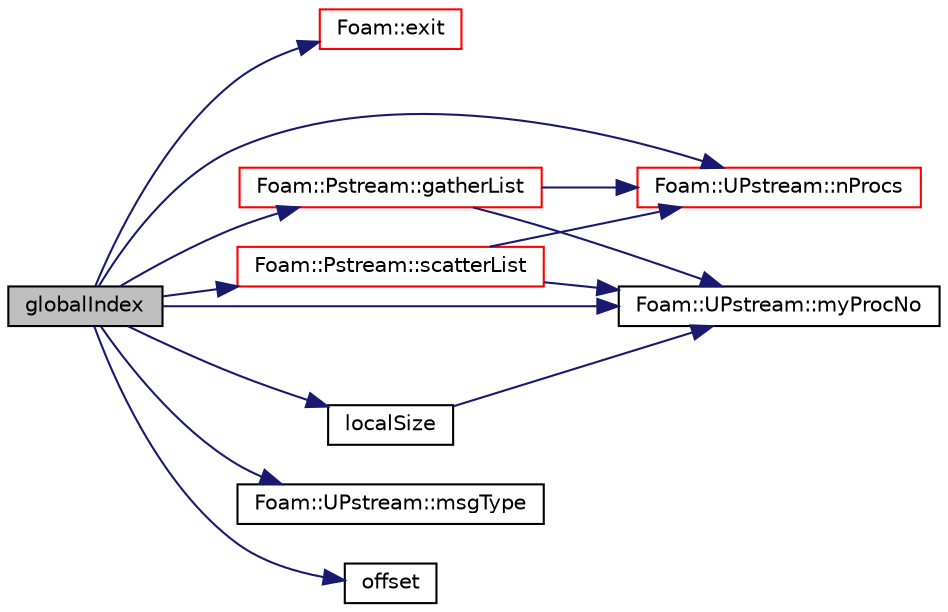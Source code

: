 digraph "globalIndex"
{
  bgcolor="transparent";
  edge [fontname="Helvetica",fontsize="10",labelfontname="Helvetica",labelfontsize="10"];
  node [fontname="Helvetica",fontsize="10",shape=record];
  rankdir="LR";
  Node1 [label="globalIndex",height=0.2,width=0.4,color="black", fillcolor="grey75", style="filled", fontcolor="black"];
  Node1 -> Node2 [color="midnightblue",fontsize="10",style="solid",fontname="Helvetica"];
  Node2 [label="Foam::exit",height=0.2,width=0.4,color="red",URL="$a10725.html#a06ca7250d8e89caf05243ec094843642"];
  Node1 -> Node3 [color="midnightblue",fontsize="10",style="solid",fontname="Helvetica"];
  Node3 [label="Foam::Pstream::gatherList",height=0.2,width=0.4,color="red",URL="$a02015.html#afbdf64fb42cd760690d51a9a321792d9",tooltip="Gather data but keep individual values separate. "];
  Node3 -> Node4 [color="midnightblue",fontsize="10",style="solid",fontname="Helvetica"];
  Node4 [label="Foam::UPstream::nProcs",height=0.2,width=0.4,color="red",URL="$a02762.html#aada0e04d8127eda8ee95be0772754a4f",tooltip="Number of processes in parallel run. "];
  Node3 -> Node5 [color="midnightblue",fontsize="10",style="solid",fontname="Helvetica"];
  Node5 [label="Foam::UPstream::myProcNo",height=0.2,width=0.4,color="black",URL="$a02762.html#afc74d89573de32a3032c916f8cdd1733",tooltip="Number of this process (starting from masterNo() = 0) "];
  Node1 -> Node6 [color="midnightblue",fontsize="10",style="solid",fontname="Helvetica"];
  Node6 [label="localSize",height=0.2,width=0.4,color="black",URL="$a00931.html#aa657795af2e35b1cd3ece418df75f4c0",tooltip="My local size. "];
  Node6 -> Node5 [color="midnightblue",fontsize="10",style="solid",fontname="Helvetica"];
  Node1 -> Node7 [color="midnightblue",fontsize="10",style="solid",fontname="Helvetica"];
  Node7 [label="Foam::UPstream::msgType",height=0.2,width=0.4,color="black",URL="$a02762.html#ae5b8fe6652f6320aa6c7f5c44b6f01b7",tooltip="Message tag of standard messages. "];
  Node1 -> Node5 [color="midnightblue",fontsize="10",style="solid",fontname="Helvetica"];
  Node1 -> Node4 [color="midnightblue",fontsize="10",style="solid",fontname="Helvetica"];
  Node1 -> Node8 [color="midnightblue",fontsize="10",style="solid",fontname="Helvetica"];
  Node8 [label="offset",height=0.2,width=0.4,color="black",URL="$a00931.html#a556ac13ceb07a5f196745aaf5c76d2d6",tooltip="Start of procI data. "];
  Node1 -> Node9 [color="midnightblue",fontsize="10",style="solid",fontname="Helvetica"];
  Node9 [label="Foam::Pstream::scatterList",height=0.2,width=0.4,color="red",URL="$a02015.html#a23c38ee54f04c9d53a327db9edbdb7f0",tooltip="Scatter data. Reverse of gatherList. "];
  Node9 -> Node4 [color="midnightblue",fontsize="10",style="solid",fontname="Helvetica"];
  Node9 -> Node5 [color="midnightblue",fontsize="10",style="solid",fontname="Helvetica"];
}
